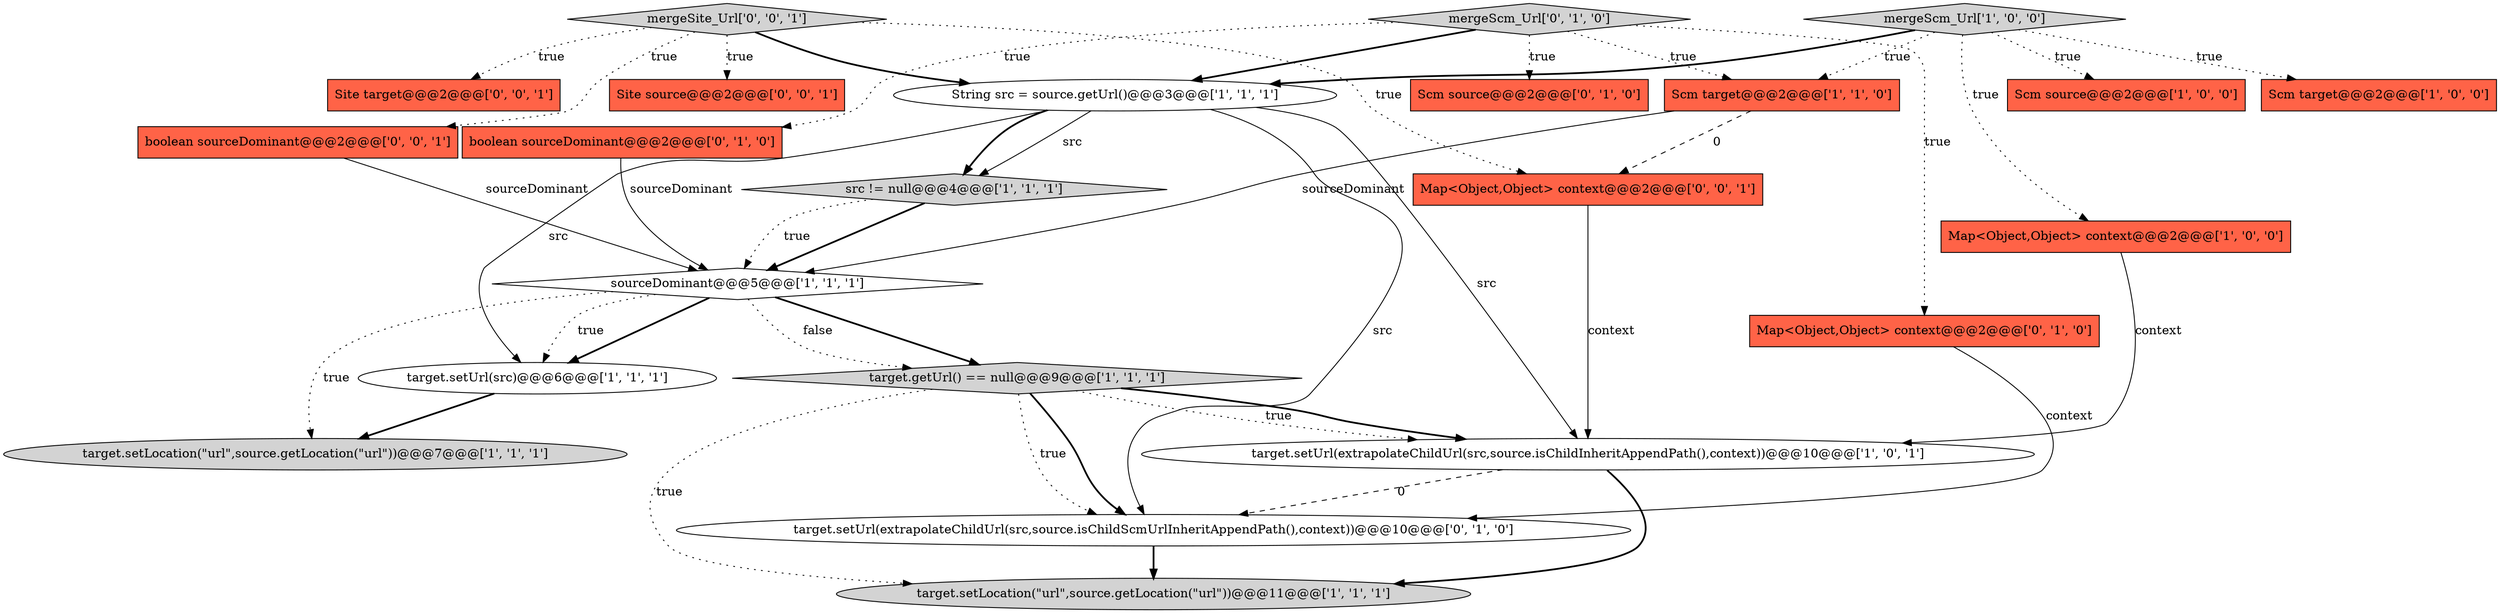 digraph {
4 [style = filled, label = "target.getUrl() == null@@@9@@@['1', '1', '1']", fillcolor = lightgray, shape = diamond image = "AAA0AAABBB1BBB"];
7 [style = filled, label = "target.setUrl(src)@@@6@@@['1', '1', '1']", fillcolor = white, shape = ellipse image = "AAA0AAABBB1BBB"];
9 [style = filled, label = "String src = source.getUrl()@@@3@@@['1', '1', '1']", fillcolor = white, shape = ellipse image = "AAA0AAABBB1BBB"];
12 [style = filled, label = "target.setUrl(extrapolateChildUrl(src,source.isChildInheritAppendPath(),context))@@@10@@@['1', '0', '1']", fillcolor = white, shape = ellipse image = "AAA0AAABBB1BBB"];
5 [style = filled, label = "mergeScm_Url['1', '0', '0']", fillcolor = lightgray, shape = diamond image = "AAA0AAABBB1BBB"];
3 [style = filled, label = "Map<Object,Object> context@@@2@@@['1', '0', '0']", fillcolor = tomato, shape = box image = "AAA0AAABBB1BBB"];
2 [style = filled, label = "Scm source@@@2@@@['1', '0', '0']", fillcolor = tomato, shape = box image = "AAA0AAABBB1BBB"];
0 [style = filled, label = "sourceDominant@@@5@@@['1', '1', '1']", fillcolor = white, shape = diamond image = "AAA0AAABBB1BBB"];
15 [style = filled, label = "Map<Object,Object> context@@@2@@@['0', '1', '0']", fillcolor = tomato, shape = box image = "AAA0AAABBB2BBB"];
10 [style = filled, label = "target.setLocation(\"url\",source.getLocation(\"url\"))@@@7@@@['1', '1', '1']", fillcolor = lightgray, shape = ellipse image = "AAA0AAABBB1BBB"];
8 [style = filled, label = "Scm target@@@2@@@['1', '1', '0']", fillcolor = tomato, shape = box image = "AAA0AAABBB1BBB"];
19 [style = filled, label = "Site target@@@2@@@['0', '0', '1']", fillcolor = tomato, shape = box image = "AAA0AAABBB3BBB"];
13 [style = filled, label = "boolean sourceDominant@@@2@@@['0', '1', '0']", fillcolor = tomato, shape = box image = "AAA0AAABBB2BBB"];
11 [style = filled, label = "target.setLocation(\"url\",source.getLocation(\"url\"))@@@11@@@['1', '1', '1']", fillcolor = lightgray, shape = ellipse image = "AAA0AAABBB1BBB"];
18 [style = filled, label = "mergeSite_Url['0', '0', '1']", fillcolor = lightgray, shape = diamond image = "AAA0AAABBB3BBB"];
21 [style = filled, label = "boolean sourceDominant@@@2@@@['0', '0', '1']", fillcolor = tomato, shape = box image = "AAA0AAABBB3BBB"];
6 [style = filled, label = "src != null@@@4@@@['1', '1', '1']", fillcolor = lightgray, shape = diamond image = "AAA0AAABBB1BBB"];
14 [style = filled, label = "Scm source@@@2@@@['0', '1', '0']", fillcolor = tomato, shape = box image = "AAA0AAABBB2BBB"];
17 [style = filled, label = "mergeScm_Url['0', '1', '0']", fillcolor = lightgray, shape = diamond image = "AAA0AAABBB2BBB"];
22 [style = filled, label = "Map<Object,Object> context@@@2@@@['0', '0', '1']", fillcolor = tomato, shape = box image = "AAA0AAABBB3BBB"];
1 [style = filled, label = "Scm target@@@2@@@['1', '0', '0']", fillcolor = tomato, shape = box image = "AAA0AAABBB1BBB"];
16 [style = filled, label = "target.setUrl(extrapolateChildUrl(src,source.isChildScmUrlInheritAppendPath(),context))@@@10@@@['0', '1', '0']", fillcolor = white, shape = ellipse image = "AAA1AAABBB2BBB"];
20 [style = filled, label = "Site source@@@2@@@['0', '0', '1']", fillcolor = tomato, shape = box image = "AAA0AAABBB3BBB"];
0->10 [style = dotted, label="true"];
5->8 [style = dotted, label="true"];
12->16 [style = dashed, label="0"];
18->20 [style = dotted, label="true"];
17->14 [style = dotted, label="true"];
0->4 [style = bold, label=""];
9->16 [style = solid, label="src"];
4->16 [style = dotted, label="true"];
21->0 [style = solid, label="sourceDominant"];
4->16 [style = bold, label=""];
7->10 [style = bold, label=""];
4->12 [style = dotted, label="true"];
0->7 [style = bold, label=""];
5->3 [style = dotted, label="true"];
0->7 [style = dotted, label="true"];
9->6 [style = solid, label="src"];
6->0 [style = bold, label=""];
17->13 [style = dotted, label="true"];
4->11 [style = dotted, label="true"];
9->12 [style = solid, label="src"];
5->9 [style = bold, label=""];
9->6 [style = bold, label=""];
6->0 [style = dotted, label="true"];
13->0 [style = solid, label="sourceDominant"];
22->12 [style = solid, label="context"];
17->15 [style = dotted, label="true"];
18->9 [style = bold, label=""];
18->21 [style = dotted, label="true"];
17->9 [style = bold, label=""];
9->7 [style = solid, label="src"];
18->19 [style = dotted, label="true"];
4->12 [style = bold, label=""];
17->8 [style = dotted, label="true"];
15->16 [style = solid, label="context"];
12->11 [style = bold, label=""];
5->1 [style = dotted, label="true"];
3->12 [style = solid, label="context"];
8->0 [style = solid, label="sourceDominant"];
16->11 [style = bold, label=""];
0->4 [style = dotted, label="false"];
18->22 [style = dotted, label="true"];
5->2 [style = dotted, label="true"];
8->22 [style = dashed, label="0"];
}
